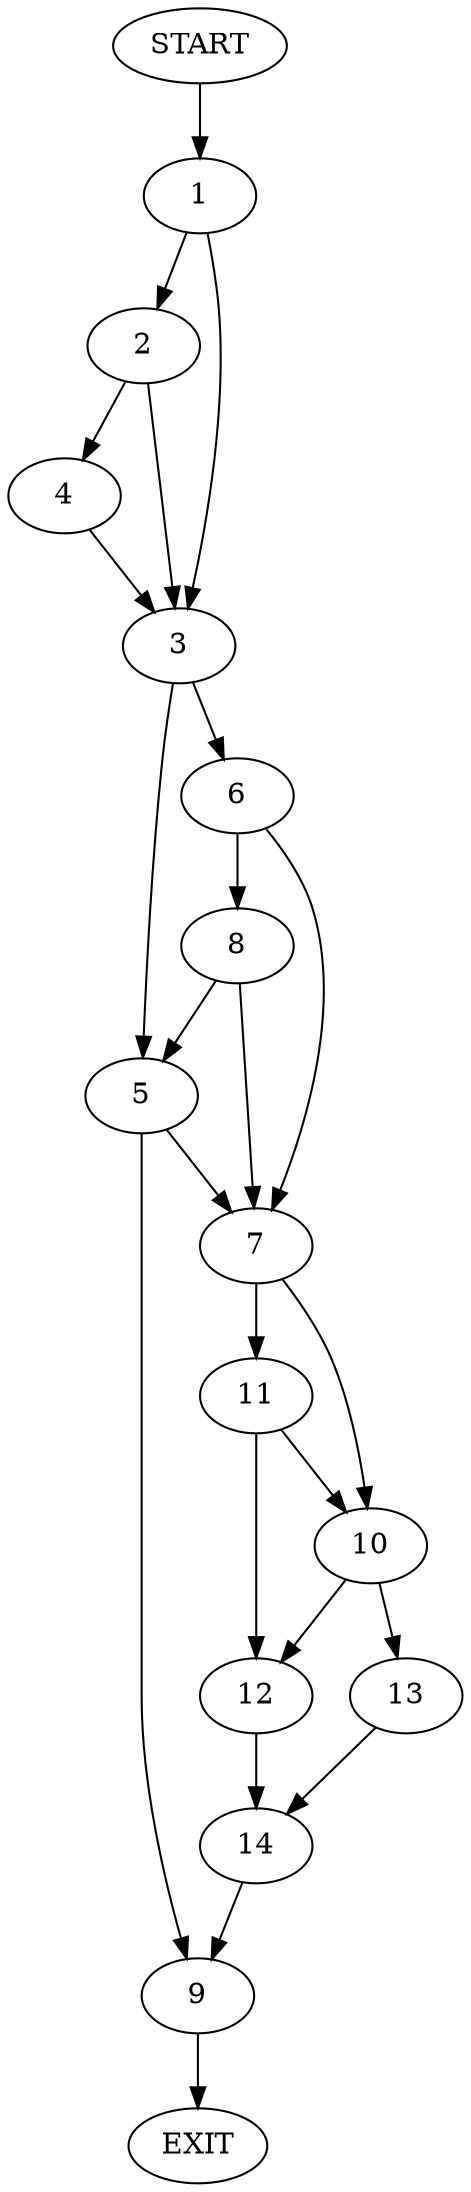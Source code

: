 digraph {
0 [label="START"]
15 [label="EXIT"]
0 -> 1
1 -> 2
1 -> 3
2 -> 4
2 -> 3
3 -> 5
3 -> 6
4 -> 3
6 -> 7
6 -> 8
5 -> 7
5 -> 9
7 -> 10
7 -> 11
8 -> 7
8 -> 5
9 -> 15
11 -> 10
11 -> 12
10 -> 12
10 -> 13
12 -> 14
13 -> 14
14 -> 9
}
